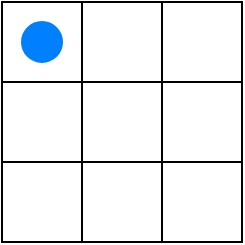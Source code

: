 <mxfile version="12.2.4" pages="3"><diagram id="WLTCqW86uQsy8hi0cPak" name="Page-1"><mxGraphModel dx="826" dy="641" grid="1" gridSize="10" guides="1" tooltips="1" connect="1" arrows="1" fold="1" page="1" pageScale="1" pageWidth="827" pageHeight="1169" math="0" shadow="0"><root><mxCell id="0"/><mxCell id="1" parent="0"/><mxCell id="2" value="" style="rounded=0;whiteSpace=wrap;html=1;" parent="1" vertex="1"><mxGeometry x="160" y="40" width="40" height="40" as="geometry"/></mxCell><mxCell id="4" value="" style="rounded=0;whiteSpace=wrap;html=1;" parent="1" vertex="1"><mxGeometry x="200" y="40" width="40" height="40" as="geometry"/></mxCell><mxCell id="5" value="" style="rounded=0;whiteSpace=wrap;html=1;" parent="1" vertex="1"><mxGeometry x="240" y="40" width="40" height="40" as="geometry"/></mxCell><mxCell id="6" value="" style="rounded=0;whiteSpace=wrap;html=1;" parent="1" vertex="1"><mxGeometry x="200" y="80" width="40" height="40" as="geometry"/></mxCell><mxCell id="7" value="" style="rounded=0;whiteSpace=wrap;html=1;" parent="1" vertex="1"><mxGeometry x="240" y="80" width="40" height="40" as="geometry"/></mxCell><mxCell id="8" value="" style="rounded=0;whiteSpace=wrap;html=1;" parent="1" vertex="1"><mxGeometry x="160" y="80" width="40" height="40" as="geometry"/></mxCell><mxCell id="9" value="" style="rounded=0;whiteSpace=wrap;html=1;" parent="1" vertex="1"><mxGeometry x="160" y="120" width="40" height="40" as="geometry"/></mxCell><mxCell id="10" value="" style="rounded=0;whiteSpace=wrap;html=1;" parent="1" vertex="1"><mxGeometry x="200" y="120" width="40" height="40" as="geometry"/></mxCell><mxCell id="11" value="" style="rounded=0;whiteSpace=wrap;html=1;" parent="1" vertex="1"><mxGeometry x="240" y="120" width="40" height="40" as="geometry"/></mxCell><mxCell id="12" value="" style="ellipse;whiteSpace=wrap;html=1;aspect=fixed;fillColor=#007FFF;strokeColor=#007FFF;" parent="1" vertex="1"><mxGeometry x="170" y="50" width="20" height="20" as="geometry"/></mxCell></root></mxGraphModel></diagram><diagram id="3fgxN-ExuffmpwTlswWz" name="Page-2"><mxGraphModel dx="826" dy="641" grid="1" gridSize="10" guides="1" tooltips="1" connect="1" arrows="1" fold="1" page="1" pageScale="1" pageWidth="827" pageHeight="1169" math="0" shadow="0"><root><mxCell id="1NJ-UJhuFQxHuUZH_AJd-0"/><mxCell id="1NJ-UJhuFQxHuUZH_AJd-1" parent="1NJ-UJhuFQxHuUZH_AJd-0"/><mxCell id="1NJ-UJhuFQxHuUZH_AJd-2" value="" style="rounded=0;whiteSpace=wrap;html=1;" parent="1NJ-UJhuFQxHuUZH_AJd-1" vertex="1"><mxGeometry x="160" y="40" width="40" height="40" as="geometry"/></mxCell><mxCell id="1NJ-UJhuFQxHuUZH_AJd-3" value="" style="rounded=0;whiteSpace=wrap;html=1;" parent="1NJ-UJhuFQxHuUZH_AJd-1" vertex="1"><mxGeometry x="200" y="40" width="40" height="40" as="geometry"/></mxCell><mxCell id="1NJ-UJhuFQxHuUZH_AJd-4" value="" style="rounded=0;whiteSpace=wrap;html=1;" parent="1NJ-UJhuFQxHuUZH_AJd-1" vertex="1"><mxGeometry x="240" y="40" width="40" height="40" as="geometry"/></mxCell><mxCell id="1NJ-UJhuFQxHuUZH_AJd-5" value="" style="rounded=0;whiteSpace=wrap;html=1;" parent="1NJ-UJhuFQxHuUZH_AJd-1" vertex="1"><mxGeometry x="200" y="80" width="40" height="40" as="geometry"/></mxCell><mxCell id="1NJ-UJhuFQxHuUZH_AJd-6" value="" style="rounded=0;whiteSpace=wrap;html=1;" parent="1NJ-UJhuFQxHuUZH_AJd-1" vertex="1"><mxGeometry x="240" y="80" width="40" height="40" as="geometry"/></mxCell><mxCell id="1NJ-UJhuFQxHuUZH_AJd-7" value="" style="rounded=0;whiteSpace=wrap;html=1;" parent="1NJ-UJhuFQxHuUZH_AJd-1" vertex="1"><mxGeometry x="160" y="80" width="40" height="40" as="geometry"/></mxCell><mxCell id="1NJ-UJhuFQxHuUZH_AJd-8" value="" style="rounded=0;whiteSpace=wrap;html=1;" parent="1NJ-UJhuFQxHuUZH_AJd-1" vertex="1"><mxGeometry x="160" y="120" width="40" height="40" as="geometry"/></mxCell><mxCell id="1NJ-UJhuFQxHuUZH_AJd-9" value="" style="rounded=0;whiteSpace=wrap;html=1;" parent="1NJ-UJhuFQxHuUZH_AJd-1" vertex="1"><mxGeometry x="200" y="120" width="40" height="40" as="geometry"/></mxCell><mxCell id="1NJ-UJhuFQxHuUZH_AJd-10" value="" style="rounded=0;whiteSpace=wrap;html=1;" parent="1NJ-UJhuFQxHuUZH_AJd-1" vertex="1"><mxGeometry x="240" y="120" width="40" height="40" as="geometry"/></mxCell><mxCell id="1NJ-UJhuFQxHuUZH_AJd-11" value="" style="ellipse;whiteSpace=wrap;html=1;aspect=fixed;fillColor=#007FFF;strokeColor=#007FFF;" parent="1NJ-UJhuFQxHuUZH_AJd-1" vertex="1"><mxGeometry x="210" y="50" width="20" height="20" as="geometry"/></mxCell></root></mxGraphModel></diagram><diagram id="tlaTESFlbqZag2Mb4BYd" name="Page-3"><mxGraphModel dx="826" dy="641" grid="1" gridSize="10" guides="1" tooltips="1" connect="1" arrows="1" fold="1" page="1" pageScale="1" pageWidth="827" pageHeight="1169" math="0" shadow="0"><root><mxCell id="WTgbibsZSP51WTFfQtE4-0"/><mxCell id="WTgbibsZSP51WTFfQtE4-1" parent="WTgbibsZSP51WTFfQtE4-0"/><mxCell id="WTgbibsZSP51WTFfQtE4-2" value="" style="rounded=0;whiteSpace=wrap;html=1;" parent="WTgbibsZSP51WTFfQtE4-1" vertex="1"><mxGeometry x="160" y="40" width="40" height="40" as="geometry"/></mxCell><mxCell id="WTgbibsZSP51WTFfQtE4-3" value="" style="rounded=0;whiteSpace=wrap;html=1;" parent="WTgbibsZSP51WTFfQtE4-1" vertex="1"><mxGeometry x="200" y="40" width="40" height="40" as="geometry"/></mxCell><mxCell id="WTgbibsZSP51WTFfQtE4-4" value="" style="rounded=0;whiteSpace=wrap;html=1;" parent="WTgbibsZSP51WTFfQtE4-1" vertex="1"><mxGeometry x="240" y="40" width="40" height="40" as="geometry"/></mxCell><mxCell id="WTgbibsZSP51WTFfQtE4-5" value="" style="rounded=0;whiteSpace=wrap;html=1;" parent="WTgbibsZSP51WTFfQtE4-1" vertex="1"><mxGeometry x="200" y="80" width="40" height="40" as="geometry"/></mxCell><mxCell id="WTgbibsZSP51WTFfQtE4-6" value="" style="rounded=0;whiteSpace=wrap;html=1;" parent="WTgbibsZSP51WTFfQtE4-1" vertex="1"><mxGeometry x="240" y="80" width="40" height="40" as="geometry"/></mxCell><mxCell id="WTgbibsZSP51WTFfQtE4-7" value="" style="rounded=0;whiteSpace=wrap;html=1;" parent="WTgbibsZSP51WTFfQtE4-1" vertex="1"><mxGeometry x="160" y="80" width="40" height="40" as="geometry"/></mxCell><mxCell id="WTgbibsZSP51WTFfQtE4-8" value="" style="rounded=0;whiteSpace=wrap;html=1;" parent="WTgbibsZSP51WTFfQtE4-1" vertex="1"><mxGeometry x="160" y="120" width="40" height="40" as="geometry"/></mxCell><mxCell id="WTgbibsZSP51WTFfQtE4-9" value="" style="rounded=0;whiteSpace=wrap;html=1;" parent="WTgbibsZSP51WTFfQtE4-1" vertex="1"><mxGeometry x="200" y="120" width="40" height="40" as="geometry"/></mxCell><mxCell id="WTgbibsZSP51WTFfQtE4-10" value="" style="rounded=0;whiteSpace=wrap;html=1;" parent="WTgbibsZSP51WTFfQtE4-1" vertex="1"><mxGeometry x="240" y="120" width="40" height="40" as="geometry"/></mxCell><mxCell id="WTgbibsZSP51WTFfQtE4-11" value="" style="ellipse;whiteSpace=wrap;html=1;aspect=fixed;fillColor=#007FFF;strokeColor=#007FFF;" parent="WTgbibsZSP51WTFfQtE4-1" vertex="1"><mxGeometry x="210" y="90" width="20" height="20" as="geometry"/></mxCell></root></mxGraphModel></diagram></mxfile>